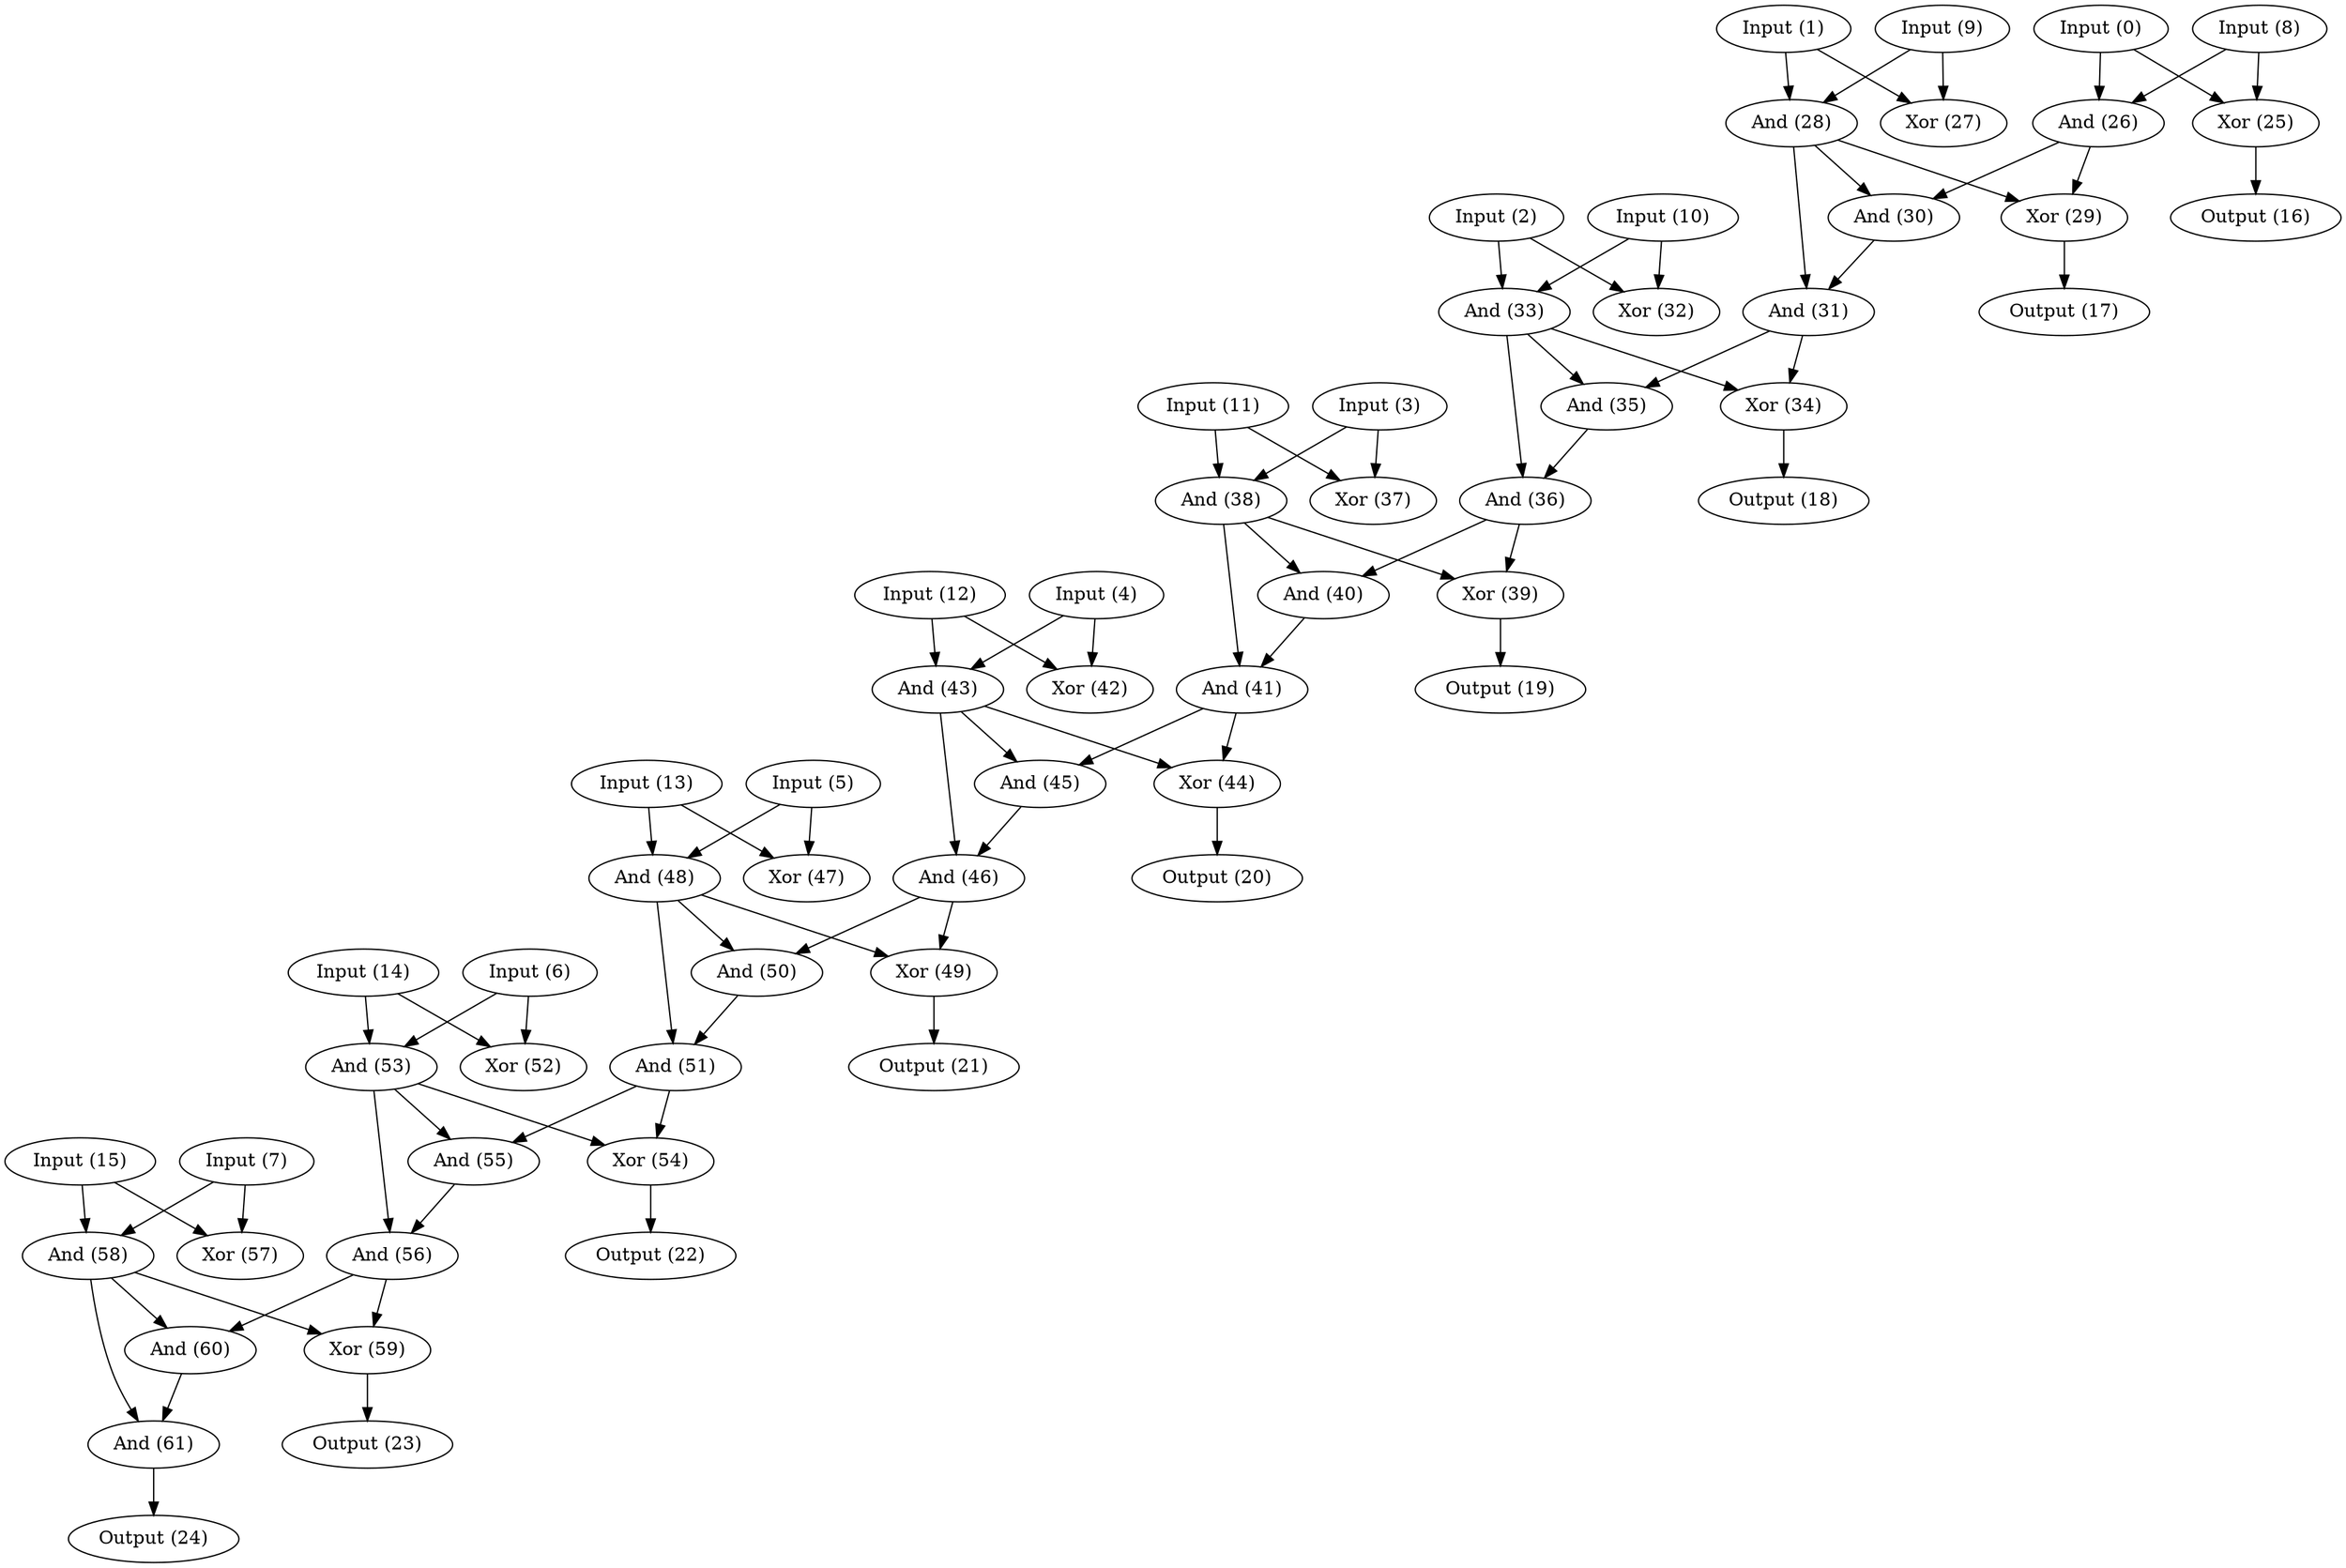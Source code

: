 digraph A {
"Input (0)" -> "And (26)" ;
  "Input (0)" -> "Xor (25)" ;
  "Input (1)" -> "And (28)" ;
  "Input (1)" -> "Xor (27)" ;
  "Input (2)" -> "And (33)" ;
  "Input (2)" -> "Xor (32)" ;
  "Input (3)" -> "And (38)" ;
  "Input (3)" -> "Xor (37)" ;
  "Input (4)" -> "And (43)" ;
  "Input (4)" -> "Xor (42)" ;
  "Input (5)" -> "And (48)" ;
  "Input (5)" -> "Xor (47)" ;
  "Input (6)" -> "And (53)" ;
  "Input (6)" -> "Xor (52)" ;
  "Input (7)" -> "And (58)" ;
  "Input (7)" -> "Xor (57)" ;
  "Input (8)" -> "And (26)" ;
  "Input (8)" -> "Xor (25)" ;
  "Input (9)" -> "And (28)" ;
  "Input (9)" -> "Xor (27)" ;
  "Input (10)" -> "And (33)" ;
  "Input (10)" -> "Xor (32)" ;
  "Input (11)" -> "And (38)" ;
  "Input (11)" -> "Xor (37)" ;
  "Input (12)" -> "And (43)" ;
  "Input (12)" -> "Xor (42)" ;
  "Input (13)" -> "And (48)" ;
  "Input (13)" -> "Xor (47)" ;
  "Input (14)" -> "And (53)" ;
  "Input (14)" -> "Xor (52)" ;
  "Input (15)" -> "And (58)" ;
  "Input (15)" -> "Xor (57)" ;
  "Xor (25)" -> "Output (16)" ;
  "And (26)" -> "And (30)" ;
  "And (26)" -> "Xor (29)" ;
  "And (28)" -> "And (31)" ;
  "And (28)" -> "And (30)" ;
  "And (28)" -> "Xor (29)" ;
  "Xor (29)" -> "Output (17)" ;
  "And (30)" -> "And (31)" ;
  "And (31)" -> "And (35)" ;
  "And (31)" -> "Xor (34)" ;
  "And (33)" -> "And (36)" ;
  "And (33)" -> "And (35)" ;
  "And (33)" -> "Xor (34)" ;
  "Xor (34)" -> "Output (18)" ;
  "And (35)" -> "And (36)" ;
  "And (36)" -> "And (40)" ;
  "And (36)" -> "Xor (39)" ;
  "And (38)" -> "And (41)" ;
  "And (38)" -> "And (40)" ;
  "And (38)" -> "Xor (39)" ;
  "Xor (39)" -> "Output (19)" ;
  "And (40)" -> "And (41)" ;
  "And (41)" -> "And (45)" ;
  "And (41)" -> "Xor (44)" ;
  "And (43)" -> "And (46)" ;
  "And (43)" -> "And (45)" ;
  "And (43)" -> "Xor (44)" ;
  "Xor (44)" -> "Output (20)" ;
  "And (45)" -> "And (46)" ;
  "And (46)" -> "And (50)" ;
  "And (46)" -> "Xor (49)" ;
  "And (48)" -> "And (51)" ;
  "And (48)" -> "And (50)" ;
  "And (48)" -> "Xor (49)" ;
  "Xor (49)" -> "Output (21)" ;
  "And (50)" -> "And (51)" ;
  "And (51)" -> "And (55)" ;
  "And (51)" -> "Xor (54)" ;
  "And (53)" -> "And (56)" ;
  "And (53)" -> "And (55)" ;
  "And (53)" -> "Xor (54)" ;
  "Xor (54)" -> "Output (22)" ;
  "And (55)" -> "And (56)" ;
  "And (56)" -> "And (60)" ;
  "And (56)" -> "Xor (59)" ;
  "And (58)" -> "And (61)" ;
  "And (58)" -> "And (60)" ;
  "And (58)" -> "Xor (59)" ;
  "Xor (59)" -> "Output (23)" ;
  "And (60)" -> "And (61)" ;
  "And (61)" -> "Output (24)" ;
}